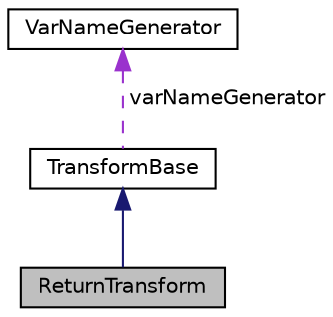 digraph "ReturnTransform"
{
 // LATEX_PDF_SIZE
  edge [fontname="Helvetica",fontsize="10",labelfontname="Helvetica",labelfontsize="10"];
  node [fontname="Helvetica",fontsize="10",shape=record];
  Node1 [label="ReturnTransform",height=0.2,width=0.4,color="black", fillcolor="grey75", style="filled", fontcolor="black",tooltip=" "];
  Node2 -> Node1 [dir="back",color="midnightblue",fontsize="10",style="solid",fontname="Helvetica"];
  Node2 [label="TransformBase",height=0.2,width=0.4,color="black", fillcolor="white", style="filled",URL="$classTransformBase.html",tooltip=" "];
  Node3 -> Node2 [dir="back",color="darkorchid3",fontsize="10",style="dashed",label=" varNameGenerator" ,fontname="Helvetica"];
  Node3 [label="VarNameGenerator",height=0.2,width=0.4,color="black", fillcolor="white", style="filled",URL="$classVarNameGenerator.html",tooltip=" "];
}
